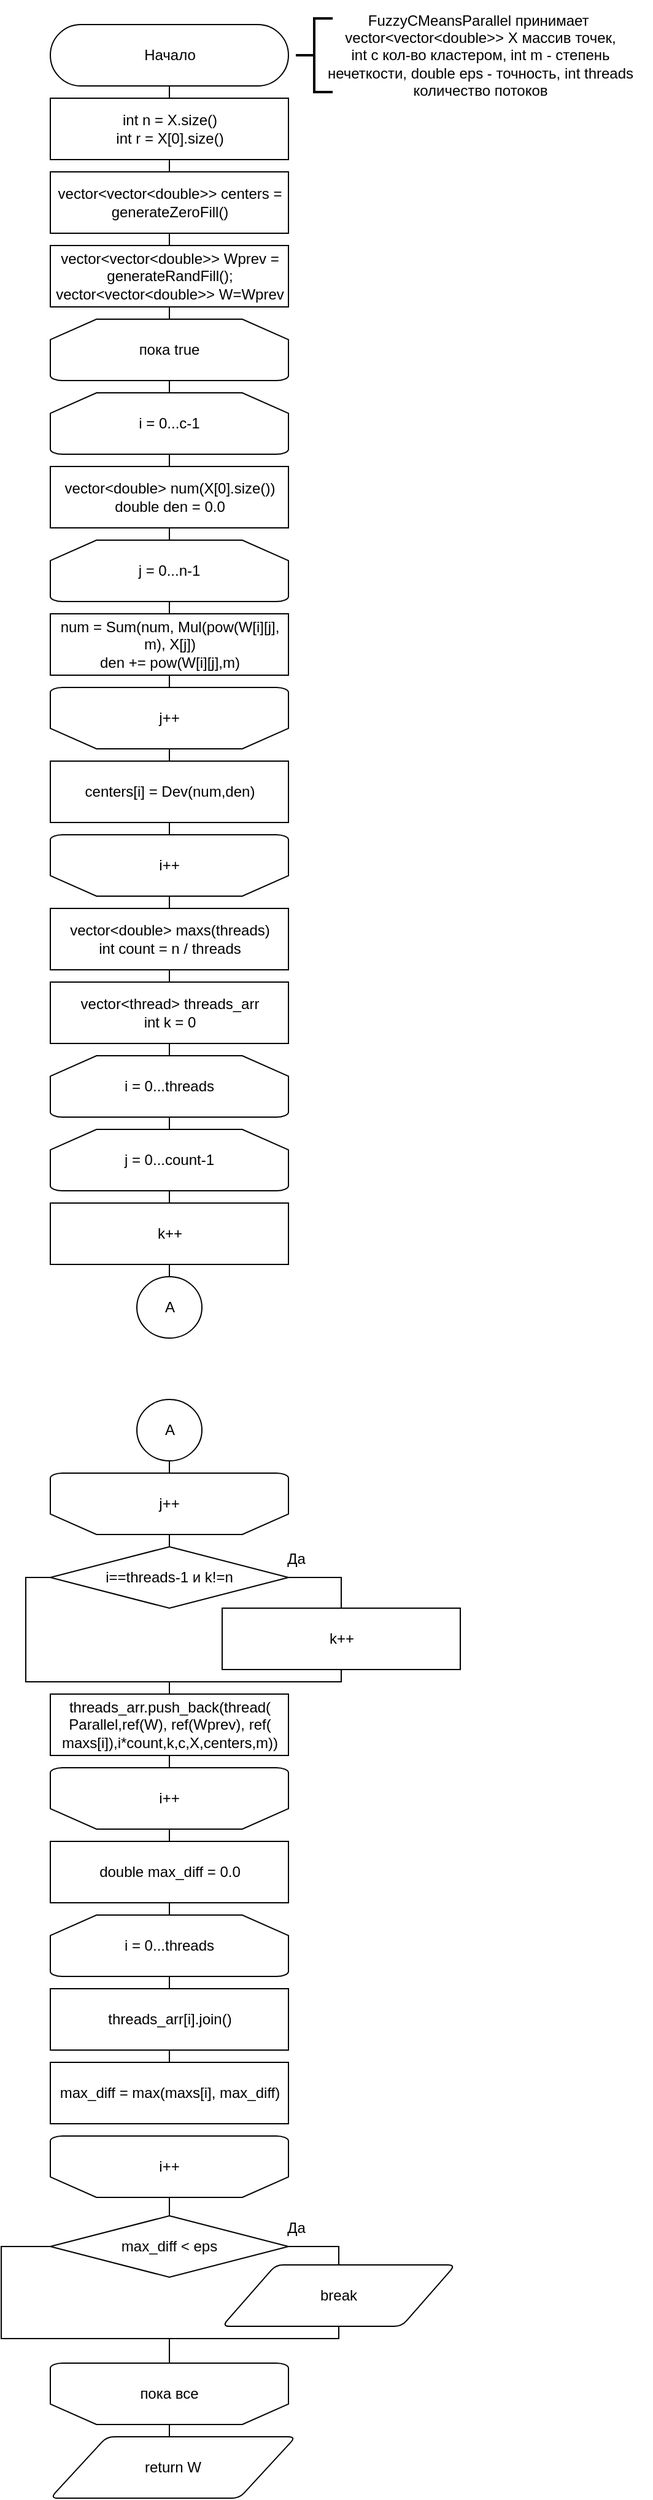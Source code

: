 <mxfile version="20.3.0" type="device"><diagram id="6-sRw551NfwKQKNmtES5" name="Страница 1"><mxGraphModel dx="2102" dy="1333" grid="1" gridSize="10" guides="1" tooltips="1" connect="1" arrows="1" fold="1" page="1" pageScale="1" pageWidth="827" pageHeight="1169" math="0" shadow="0"><root><mxCell id="0"/><mxCell id="1" parent="0"/><mxCell id="_lq_7I0KFLJ2roasBYDh-2" value="Начало" style="html=1;dashed=0;whitespace=wrap;shape=mxgraph.dfd.start" vertex="1" parent="1"><mxGeometry x="300" y="60" width="194" height="50" as="geometry"/></mxCell><mxCell id="_lq_7I0KFLJ2roasBYDh-3" style="edgeStyle=orthogonalEdgeStyle;rounded=0;orthogonalLoop=1;jettySize=auto;html=1;exitX=0.5;exitY=0;exitDx=0;exitDy=0;entryX=0.5;entryY=0.5;entryDx=0;entryDy=25;entryPerimeter=0;endArrow=none;endFill=0;" edge="1" parent="1" source="_lq_7I0KFLJ2roasBYDh-4" target="_lq_7I0KFLJ2roasBYDh-2"><mxGeometry relative="1" as="geometry"/></mxCell><mxCell id="_lq_7I0KFLJ2roasBYDh-4" value="int n = X.size()&lt;br&gt;int r = X[0].size()" style="html=1;dashed=0;whitespace=wrap;" vertex="1" parent="1"><mxGeometry x="300" y="120" width="194" height="50" as="geometry"/></mxCell><mxCell id="_lq_7I0KFLJ2roasBYDh-5" value="" style="strokeWidth=2;html=1;shape=mxgraph.flowchart.annotation_2;align=left;labelPosition=right;pointerEvents=1;" vertex="1" parent="1"><mxGeometry x="500" y="55" width="30" height="60" as="geometry"/></mxCell><mxCell id="_lq_7I0KFLJ2roasBYDh-6" value="FuzzyCMeansParallel принимает&amp;nbsp;&lt;br&gt;vector&amp;lt;vector&amp;lt;double&amp;gt;&amp;gt; X массив точек,&lt;br&gt;int c кол-во кластером, int m - степень&lt;br&gt;нечеткости, double eps - точность, int threads&lt;br&gt;количество потоков" style="text;html=1;align=center;verticalAlign=middle;resizable=0;points=[];autosize=1;strokeColor=none;fillColor=none;" vertex="1" parent="1"><mxGeometry x="510" y="40" width="280" height="90" as="geometry"/></mxCell><mxCell id="_lq_7I0KFLJ2roasBYDh-7" style="edgeStyle=orthogonalEdgeStyle;rounded=0;orthogonalLoop=1;jettySize=auto;html=1;exitX=0.5;exitY=0;exitDx=0;exitDy=0;entryX=0.5;entryY=1;entryDx=0;entryDy=0;endArrow=none;endFill=0;" edge="1" parent="1" source="_lq_7I0KFLJ2roasBYDh-8" target="_lq_7I0KFLJ2roasBYDh-4"><mxGeometry relative="1" as="geometry"/></mxCell><mxCell id="_lq_7I0KFLJ2roasBYDh-8" value="vector&amp;lt;vector&amp;lt;double&amp;gt;&amp;gt; centers =&lt;br&gt;generateZeroFill()" style="html=1;dashed=0;whitespace=wrap;" vertex="1" parent="1"><mxGeometry x="300" y="180" width="194" height="50" as="geometry"/></mxCell><mxCell id="_lq_7I0KFLJ2roasBYDh-9" style="edgeStyle=orthogonalEdgeStyle;rounded=0;orthogonalLoop=1;jettySize=auto;html=1;exitX=0.5;exitY=0;exitDx=0;exitDy=0;entryX=0.5;entryY=1;entryDx=0;entryDy=0;endArrow=none;endFill=0;" edge="1" parent="1" source="_lq_7I0KFLJ2roasBYDh-10" target="_lq_7I0KFLJ2roasBYDh-8"><mxGeometry relative="1" as="geometry"/></mxCell><mxCell id="_lq_7I0KFLJ2roasBYDh-10" value="vector&amp;lt;vector&amp;lt;double&amp;gt;&amp;gt; Wprev =&lt;br&gt;generateRandFill();&lt;br&gt;vector&amp;lt;vector&amp;lt;double&amp;gt;&amp;gt; W=Wprev" style="html=1;dashed=0;whitespace=wrap;" vertex="1" parent="1"><mxGeometry x="300" y="240" width="194" height="50" as="geometry"/></mxCell><mxCell id="_lq_7I0KFLJ2roasBYDh-11" style="edgeStyle=orthogonalEdgeStyle;rounded=0;orthogonalLoop=1;jettySize=auto;html=1;exitX=0.5;exitY=0;exitDx=0;exitDy=0;exitPerimeter=0;entryX=0.5;entryY=1;entryDx=0;entryDy=0;endArrow=none;endFill=0;" edge="1" parent="1" source="_lq_7I0KFLJ2roasBYDh-12" target="_lq_7I0KFLJ2roasBYDh-10"><mxGeometry relative="1" as="geometry"/></mxCell><mxCell id="_lq_7I0KFLJ2roasBYDh-12" value="пока true" style="strokeWidth=1;html=1;shape=mxgraph.flowchart.loop_limit;whiteSpace=wrap;" vertex="1" parent="1"><mxGeometry x="300" y="300" width="194" height="50" as="geometry"/></mxCell><mxCell id="_lq_7I0KFLJ2roasBYDh-13" style="edgeStyle=orthogonalEdgeStyle;rounded=0;orthogonalLoop=1;jettySize=auto;html=1;exitX=0.5;exitY=0;exitDx=0;exitDy=0;exitPerimeter=0;entryX=0.5;entryY=1;entryDx=0;entryDy=0;entryPerimeter=0;endArrow=none;endFill=0;" edge="1" parent="1" source="_lq_7I0KFLJ2roasBYDh-15" target="_lq_7I0KFLJ2roasBYDh-12"><mxGeometry relative="1" as="geometry"/></mxCell><mxCell id="_lq_7I0KFLJ2roasBYDh-14" style="edgeStyle=orthogonalEdgeStyle;rounded=0;orthogonalLoop=1;jettySize=auto;html=1;exitX=0.5;exitY=1;exitDx=0;exitDy=0;exitPerimeter=0;entryX=0.5;entryY=0;entryDx=0;entryDy=0;endArrow=none;endFill=0;" edge="1" parent="1" source="_lq_7I0KFLJ2roasBYDh-15" target="_lq_7I0KFLJ2roasBYDh-17"><mxGeometry relative="1" as="geometry"/></mxCell><mxCell id="_lq_7I0KFLJ2roasBYDh-15" value="i = 0...c-1" style="strokeWidth=1;html=1;shape=mxgraph.flowchart.loop_limit;whiteSpace=wrap;" vertex="1" parent="1"><mxGeometry x="300" y="360" width="194" height="50" as="geometry"/></mxCell><mxCell id="_lq_7I0KFLJ2roasBYDh-16" style="edgeStyle=orthogonalEdgeStyle;rounded=0;orthogonalLoop=1;jettySize=auto;html=1;exitX=0.5;exitY=1;exitDx=0;exitDy=0;entryX=0.5;entryY=0;entryDx=0;entryDy=0;entryPerimeter=0;endArrow=none;endFill=0;" edge="1" parent="1" source="_lq_7I0KFLJ2roasBYDh-17" target="_lq_7I0KFLJ2roasBYDh-18"><mxGeometry relative="1" as="geometry"/></mxCell><mxCell id="_lq_7I0KFLJ2roasBYDh-17" value="vector&amp;lt;double&amp;gt; num(X[0].size())&lt;br&gt;double den = 0.0" style="html=1;dashed=0;whitespace=wrap;" vertex="1" parent="1"><mxGeometry x="300" y="420" width="194" height="50" as="geometry"/></mxCell><mxCell id="_lq_7I0KFLJ2roasBYDh-18" value="j = 0...n-1" style="strokeWidth=1;html=1;shape=mxgraph.flowchart.loop_limit;whiteSpace=wrap;" vertex="1" parent="1"><mxGeometry x="300" y="480" width="194" height="50" as="geometry"/></mxCell><mxCell id="_lq_7I0KFLJ2roasBYDh-19" style="edgeStyle=orthogonalEdgeStyle;rounded=0;orthogonalLoop=1;jettySize=auto;html=1;exitX=0.5;exitY=0;exitDx=0;exitDy=0;entryX=0.5;entryY=1;entryDx=0;entryDy=0;entryPerimeter=0;endArrow=none;endFill=0;" edge="1" parent="1" source="_lq_7I0KFLJ2roasBYDh-20" target="_lq_7I0KFLJ2roasBYDh-18"><mxGeometry relative="1" as="geometry"/></mxCell><mxCell id="_lq_7I0KFLJ2roasBYDh-20" value="num = Sum(num, Mul(pow(W[i][j],&lt;br&gt;m), X[j])&lt;br&gt;den += pow(W[i][j],m)" style="html=1;dashed=0;whitespace=wrap;" vertex="1" parent="1"><mxGeometry x="300" y="540" width="194" height="50" as="geometry"/></mxCell><mxCell id="_lq_7I0KFLJ2roasBYDh-21" style="edgeStyle=orthogonalEdgeStyle;rounded=0;orthogonalLoop=1;jettySize=auto;html=1;exitX=0.5;exitY=1;exitDx=0;exitDy=0;exitPerimeter=0;entryX=0.5;entryY=1;entryDx=0;entryDy=0;endArrow=none;endFill=0;" edge="1" parent="1" source="_lq_7I0KFLJ2roasBYDh-22" target="_lq_7I0KFLJ2roasBYDh-20"><mxGeometry relative="1" as="geometry"/></mxCell><mxCell id="_lq_7I0KFLJ2roasBYDh-22" value="j++" style="strokeWidth=1;html=1;shape=mxgraph.flowchart.loop_limit;whiteSpace=wrap;direction=west;" vertex="1" parent="1"><mxGeometry x="300" y="600" width="194" height="50" as="geometry"/></mxCell><mxCell id="_lq_7I0KFLJ2roasBYDh-23" style="edgeStyle=orthogonalEdgeStyle;rounded=0;orthogonalLoop=1;jettySize=auto;html=1;exitX=0.5;exitY=0;exitDx=0;exitDy=0;entryX=0.5;entryY=0;entryDx=0;entryDy=0;entryPerimeter=0;endArrow=none;endFill=0;" edge="1" parent="1" source="_lq_7I0KFLJ2roasBYDh-24" target="_lq_7I0KFLJ2roasBYDh-22"><mxGeometry relative="1" as="geometry"/></mxCell><mxCell id="_lq_7I0KFLJ2roasBYDh-24" value="centers[i] = Dev(num,den)" style="html=1;dashed=0;whitespace=wrap;" vertex="1" parent="1"><mxGeometry x="300" y="660" width="194" height="50" as="geometry"/></mxCell><mxCell id="_lq_7I0KFLJ2roasBYDh-25" style="edgeStyle=orthogonalEdgeStyle;rounded=0;orthogonalLoop=1;jettySize=auto;html=1;exitX=0.5;exitY=1;exitDx=0;exitDy=0;exitPerimeter=0;entryX=0.5;entryY=1;entryDx=0;entryDy=0;endArrow=none;endFill=0;" edge="1" parent="1" source="_lq_7I0KFLJ2roasBYDh-26" target="_lq_7I0KFLJ2roasBYDh-24"><mxGeometry relative="1" as="geometry"/></mxCell><mxCell id="_lq_7I0KFLJ2roasBYDh-26" value="i++" style="strokeWidth=1;html=1;shape=mxgraph.flowchart.loop_limit;whiteSpace=wrap;direction=west;" vertex="1" parent="1"><mxGeometry x="300" y="720" width="194" height="50" as="geometry"/></mxCell><mxCell id="_lq_7I0KFLJ2roasBYDh-27" style="edgeStyle=orthogonalEdgeStyle;rounded=0;orthogonalLoop=1;jettySize=auto;html=1;exitX=0.5;exitY=0;exitDx=0;exitDy=0;entryX=0.5;entryY=0;entryDx=0;entryDy=0;entryPerimeter=0;endArrow=none;endFill=0;" edge="1" parent="1" source="_lq_7I0KFLJ2roasBYDh-28" target="_lq_7I0KFLJ2roasBYDh-26"><mxGeometry relative="1" as="geometry"/></mxCell><mxCell id="_lq_7I0KFLJ2roasBYDh-28" value="vector&amp;lt;double&amp;gt; maxs(threads)&lt;br&gt;int count = n / threads" style="html=1;dashed=0;whitespace=wrap;" vertex="1" parent="1"><mxGeometry x="300" y="780" width="194" height="50" as="geometry"/></mxCell><mxCell id="_lq_7I0KFLJ2roasBYDh-64" style="edgeStyle=orthogonalEdgeStyle;rounded=0;orthogonalLoop=1;jettySize=auto;html=1;exitX=0.5;exitY=0;exitDx=0;exitDy=0;exitPerimeter=0;entryX=0.5;entryY=1;entryDx=0;entryDy=0;endArrow=none;endFill=0;" edge="1" parent="1" source="_lq_7I0KFLJ2roasBYDh-30" target="_lq_7I0KFLJ2roasBYDh-62"><mxGeometry relative="1" as="geometry"/></mxCell><mxCell id="_lq_7I0KFLJ2roasBYDh-30" value="i = 0...threads" style="strokeWidth=1;html=1;shape=mxgraph.flowchart.loop_limit;whiteSpace=wrap;" vertex="1" parent="1"><mxGeometry x="300" y="900" width="194" height="50" as="geometry"/></mxCell><mxCell id="_lq_7I0KFLJ2roasBYDh-31" style="edgeStyle=orthogonalEdgeStyle;rounded=0;orthogonalLoop=1;jettySize=auto;html=1;exitX=0.5;exitY=0;exitDx=0;exitDy=0;exitPerimeter=0;entryX=0.5;entryY=1;entryDx=0;entryDy=0;entryPerimeter=0;endArrow=none;endFill=0;" edge="1" parent="1" source="_lq_7I0KFLJ2roasBYDh-32" target="_lq_7I0KFLJ2roasBYDh-30"><mxGeometry relative="1" as="geometry"/></mxCell><mxCell id="_lq_7I0KFLJ2roasBYDh-32" value="j = 0...count-1" style="strokeWidth=1;html=1;shape=mxgraph.flowchart.loop_limit;whiteSpace=wrap;" vertex="1" parent="1"><mxGeometry x="300" y="960" width="194" height="50" as="geometry"/></mxCell><mxCell id="_lq_7I0KFLJ2roasBYDh-33" style="edgeStyle=orthogonalEdgeStyle;rounded=0;orthogonalLoop=1;jettySize=auto;html=1;exitX=0.5;exitY=0;exitDx=0;exitDy=0;entryX=0.5;entryY=1;entryDx=0;entryDy=0;entryPerimeter=0;endArrow=none;endFill=0;" edge="1" parent="1" source="_lq_7I0KFLJ2roasBYDh-34" target="_lq_7I0KFLJ2roasBYDh-32"><mxGeometry relative="1" as="geometry"/></mxCell><mxCell id="_lq_7I0KFLJ2roasBYDh-65" style="edgeStyle=orthogonalEdgeStyle;rounded=0;orthogonalLoop=1;jettySize=auto;html=1;exitX=0.5;exitY=1;exitDx=0;exitDy=0;entryX=0.5;entryY=0;entryDx=0;entryDy=0;entryPerimeter=0;endArrow=none;endFill=0;" edge="1" parent="1" source="_lq_7I0KFLJ2roasBYDh-34" target="_lq_7I0KFLJ2roasBYDh-40"><mxGeometry relative="1" as="geometry"/></mxCell><mxCell id="_lq_7I0KFLJ2roasBYDh-34" value="k++" style="html=1;dashed=0;whitespace=wrap;" vertex="1" parent="1"><mxGeometry x="300" y="1020" width="194" height="50" as="geometry"/></mxCell><mxCell id="_lq_7I0KFLJ2roasBYDh-40" value="A" style="strokeWidth=1;html=1;shape=mxgraph.flowchart.start_2;whiteSpace=wrap;" vertex="1" parent="1"><mxGeometry x="370.5" y="1080" width="53" height="50" as="geometry"/></mxCell><mxCell id="_lq_7I0KFLJ2roasBYDh-67" style="edgeStyle=orthogonalEdgeStyle;rounded=0;orthogonalLoop=1;jettySize=auto;html=1;exitX=0.5;exitY=1;exitDx=0;exitDy=0;exitPerimeter=0;entryX=0.5;entryY=1;entryDx=0;entryDy=0;entryPerimeter=0;endArrow=none;endFill=0;" edge="1" parent="1" source="_lq_7I0KFLJ2roasBYDh-41" target="_lq_7I0KFLJ2roasBYDh-66"><mxGeometry relative="1" as="geometry"/></mxCell><mxCell id="_lq_7I0KFLJ2roasBYDh-41" value="A" style="strokeWidth=1;html=1;shape=mxgraph.flowchart.start_2;whiteSpace=wrap;" vertex="1" parent="1"><mxGeometry x="370.5" y="1180" width="53" height="50" as="geometry"/></mxCell><mxCell id="_lq_7I0KFLJ2roasBYDh-77" style="edgeStyle=orthogonalEdgeStyle;rounded=0;orthogonalLoop=1;jettySize=auto;html=1;exitX=0.5;exitY=1;exitDx=0;exitDy=0;exitPerimeter=0;entryX=0.5;entryY=1;entryDx=0;entryDy=0;endArrow=none;endFill=0;" edge="1" parent="1" source="_lq_7I0KFLJ2roasBYDh-43" target="_lq_7I0KFLJ2roasBYDh-75"><mxGeometry relative="1" as="geometry"/></mxCell><mxCell id="_lq_7I0KFLJ2roasBYDh-43" value="i++" style="strokeWidth=1;html=1;shape=mxgraph.flowchart.loop_limit;whiteSpace=wrap;direction=west;" vertex="1" parent="1"><mxGeometry x="300" y="1480" width="194" height="50" as="geometry"/></mxCell><mxCell id="_lq_7I0KFLJ2roasBYDh-82" style="edgeStyle=orthogonalEdgeStyle;rounded=0;orthogonalLoop=1;jettySize=auto;html=1;exitX=0.5;exitY=0;exitDx=0;exitDy=0;endArrow=none;endFill=0;" edge="1" parent="1" source="_lq_7I0KFLJ2roasBYDh-45" target="_lq_7I0KFLJ2roasBYDh-80"><mxGeometry relative="1" as="geometry"/></mxCell><mxCell id="_lq_7I0KFLJ2roasBYDh-45" value="threads_arr[i].join()" style="html=1;dashed=0;whitespace=wrap;" vertex="1" parent="1"><mxGeometry x="300" y="1660" width="194" height="50" as="geometry"/></mxCell><mxCell id="_lq_7I0KFLJ2roasBYDh-46" style="edgeStyle=orthogonalEdgeStyle;rounded=0;orthogonalLoop=1;jettySize=auto;html=1;exitX=0.5;exitY=0;exitDx=0;exitDy=0;entryX=0.5;entryY=1;entryDx=0;entryDy=0;endArrow=none;endFill=0;" edge="1" parent="1" source="_lq_7I0KFLJ2roasBYDh-47" target="_lq_7I0KFLJ2roasBYDh-45"><mxGeometry relative="1" as="geometry"/></mxCell><mxCell id="_lq_7I0KFLJ2roasBYDh-47" value="max_diff = max(maxs[i], max_diff)" style="html=1;dashed=0;whitespace=wrap;" vertex="1" parent="1"><mxGeometry x="300" y="1720" width="194" height="50" as="geometry"/></mxCell><mxCell id="_lq_7I0KFLJ2roasBYDh-51" value="i++" style="strokeWidth=1;html=1;shape=mxgraph.flowchart.loop_limit;whiteSpace=wrap;direction=west;" vertex="1" parent="1"><mxGeometry x="300" y="1780" width="194" height="50" as="geometry"/></mxCell><mxCell id="_lq_7I0KFLJ2roasBYDh-52" style="edgeStyle=orthogonalEdgeStyle;rounded=0;orthogonalLoop=1;jettySize=auto;html=1;exitX=0.5;exitY=0;exitDx=0;exitDy=0;exitPerimeter=0;entryX=0.5;entryY=0;entryDx=0;entryDy=0;entryPerimeter=0;endArrow=none;endFill=0;" edge="1" parent="1" source="_lq_7I0KFLJ2roasBYDh-55" target="_lq_7I0KFLJ2roasBYDh-51"><mxGeometry relative="1" as="geometry"/></mxCell><mxCell id="_lq_7I0KFLJ2roasBYDh-53" style="edgeStyle=orthogonalEdgeStyle;rounded=0;orthogonalLoop=1;jettySize=auto;html=1;exitX=1;exitY=0.5;exitDx=0;exitDy=0;exitPerimeter=0;entryX=0.5;entryY=0;entryDx=0;entryDy=0;endArrow=none;endFill=0;" edge="1" parent="1" source="_lq_7I0KFLJ2roasBYDh-55" target="_lq_7I0KFLJ2roasBYDh-57"><mxGeometry relative="1" as="geometry"><Array as="points"><mxPoint x="535" y="1870"/></Array></mxGeometry></mxCell><mxCell id="_lq_7I0KFLJ2roasBYDh-54" style="edgeStyle=orthogonalEdgeStyle;rounded=0;orthogonalLoop=1;jettySize=auto;html=1;exitX=0;exitY=0.5;exitDx=0;exitDy=0;exitPerimeter=0;endArrow=none;endFill=0;" edge="1" parent="1" source="_lq_7I0KFLJ2roasBYDh-55"><mxGeometry relative="1" as="geometry"><mxPoint x="410" y="1945" as="targetPoint"/><Array as="points"><mxPoint x="260" y="1870"/><mxPoint x="260" y="1945"/></Array></mxGeometry></mxCell><mxCell id="_lq_7I0KFLJ2roasBYDh-55" value="max_diff &amp;lt; eps" style="strokeWidth=1;html=1;shape=mxgraph.flowchart.decision;whiteSpace=wrap;" vertex="1" parent="1"><mxGeometry x="300" y="1845" width="194" height="50" as="geometry"/></mxCell><mxCell id="_lq_7I0KFLJ2roasBYDh-56" style="edgeStyle=orthogonalEdgeStyle;rounded=0;orthogonalLoop=1;jettySize=auto;html=1;exitX=0.5;exitY=1;exitDx=0;exitDy=0;entryX=0.5;entryY=1;entryDx=0;entryDy=0;entryPerimeter=0;endArrow=none;endFill=0;" edge="1" parent="1" source="_lq_7I0KFLJ2roasBYDh-57" target="_lq_7I0KFLJ2roasBYDh-59"><mxGeometry relative="1" as="geometry"><Array as="points"><mxPoint x="535" y="1945"/><mxPoint x="397" y="1945"/></Array></mxGeometry></mxCell><mxCell id="_lq_7I0KFLJ2roasBYDh-57" value="break" style="shape=parallelogram;html=1;strokeWidth=1;perimeter=parallelogramPerimeter;whiteSpace=wrap;rounded=1;arcSize=12;size=0.23;" vertex="1" parent="1"><mxGeometry x="440" y="1885" width="190" height="50" as="geometry"/></mxCell><mxCell id="_lq_7I0KFLJ2roasBYDh-58" value="Да" style="text;html=1;align=center;verticalAlign=middle;resizable=0;points=[];autosize=1;strokeColor=none;fillColor=none;" vertex="1" parent="1"><mxGeometry x="480" y="1840" width="40" height="30" as="geometry"/></mxCell><mxCell id="_lq_7I0KFLJ2roasBYDh-59" value="пока все" style="strokeWidth=1;html=1;shape=mxgraph.flowchart.loop_limit;whiteSpace=wrap;direction=west;" vertex="1" parent="1"><mxGeometry x="300" y="1965" width="194" height="50" as="geometry"/></mxCell><mxCell id="_lq_7I0KFLJ2roasBYDh-60" style="edgeStyle=orthogonalEdgeStyle;rounded=0;orthogonalLoop=1;jettySize=auto;html=1;exitX=0.5;exitY=0;exitDx=0;exitDy=0;entryX=0.5;entryY=0;entryDx=0;entryDy=0;entryPerimeter=0;endArrow=none;endFill=0;" edge="1" parent="1" source="_lq_7I0KFLJ2roasBYDh-61" target="_lq_7I0KFLJ2roasBYDh-59"><mxGeometry relative="1" as="geometry"/></mxCell><mxCell id="_lq_7I0KFLJ2roasBYDh-61" value="return W" style="shape=parallelogram;html=1;strokeWidth=1;perimeter=parallelogramPerimeter;whiteSpace=wrap;rounded=1;arcSize=12;size=0.23;" vertex="1" parent="1"><mxGeometry x="300" y="2025" width="200" height="50" as="geometry"/></mxCell><mxCell id="_lq_7I0KFLJ2roasBYDh-63" style="edgeStyle=orthogonalEdgeStyle;rounded=0;orthogonalLoop=1;jettySize=auto;html=1;exitX=0.5;exitY=0;exitDx=0;exitDy=0;entryX=0.5;entryY=1;entryDx=0;entryDy=0;endArrow=none;endFill=0;" edge="1" parent="1" source="_lq_7I0KFLJ2roasBYDh-62" target="_lq_7I0KFLJ2roasBYDh-28"><mxGeometry relative="1" as="geometry"/></mxCell><mxCell id="_lq_7I0KFLJ2roasBYDh-62" value="vector&amp;lt;thread&amp;gt; threads_arr&lt;br&gt;int k = 0" style="html=1;dashed=0;whitespace=wrap;" vertex="1" parent="1"><mxGeometry x="300" y="840" width="194" height="50" as="geometry"/></mxCell><mxCell id="_lq_7I0KFLJ2roasBYDh-66" value="j++" style="strokeWidth=1;html=1;shape=mxgraph.flowchart.loop_limit;whiteSpace=wrap;direction=west;" vertex="1" parent="1"><mxGeometry x="300" y="1240" width="194" height="50" as="geometry"/></mxCell><mxCell id="_lq_7I0KFLJ2roasBYDh-70" style="edgeStyle=orthogonalEdgeStyle;rounded=0;orthogonalLoop=1;jettySize=auto;html=1;exitX=1;exitY=0.5;exitDx=0;exitDy=0;exitPerimeter=0;entryX=0.5;entryY=0;entryDx=0;entryDy=0;endArrow=none;endFill=0;" edge="1" parent="1" source="_lq_7I0KFLJ2roasBYDh-68" target="_lq_7I0KFLJ2roasBYDh-69"><mxGeometry relative="1" as="geometry"/></mxCell><mxCell id="_lq_7I0KFLJ2roasBYDh-71" style="edgeStyle=orthogonalEdgeStyle;rounded=0;orthogonalLoop=1;jettySize=auto;html=1;exitX=0.5;exitY=0;exitDx=0;exitDy=0;exitPerimeter=0;entryX=0.5;entryY=0;entryDx=0;entryDy=0;entryPerimeter=0;endArrow=none;endFill=0;" edge="1" parent="1" source="_lq_7I0KFLJ2roasBYDh-68" target="_lq_7I0KFLJ2roasBYDh-66"><mxGeometry relative="1" as="geometry"/></mxCell><mxCell id="_lq_7I0KFLJ2roasBYDh-73" style="edgeStyle=orthogonalEdgeStyle;rounded=0;orthogonalLoop=1;jettySize=auto;html=1;exitX=0;exitY=0.5;exitDx=0;exitDy=0;exitPerimeter=0;endArrow=none;endFill=0;" edge="1" parent="1" source="_lq_7I0KFLJ2roasBYDh-68"><mxGeometry relative="1" as="geometry"><mxPoint x="420" y="1410" as="targetPoint"/><Array as="points"><mxPoint x="280" y="1325"/><mxPoint x="280" y="1410"/></Array></mxGeometry></mxCell><mxCell id="_lq_7I0KFLJ2roasBYDh-68" value="i==threads-1 и k!=n" style="strokeWidth=1;html=1;shape=mxgraph.flowchart.decision;whiteSpace=wrap;" vertex="1" parent="1"><mxGeometry x="300" y="1300" width="194" height="50" as="geometry"/></mxCell><mxCell id="_lq_7I0KFLJ2roasBYDh-76" style="edgeStyle=orthogonalEdgeStyle;rounded=0;orthogonalLoop=1;jettySize=auto;html=1;exitX=0.5;exitY=1;exitDx=0;exitDy=0;entryX=0.5;entryY=0;entryDx=0;entryDy=0;endArrow=none;endFill=0;" edge="1" parent="1" source="_lq_7I0KFLJ2roasBYDh-69" target="_lq_7I0KFLJ2roasBYDh-75"><mxGeometry relative="1" as="geometry"><Array as="points"><mxPoint x="537" y="1410"/><mxPoint x="397" y="1410"/></Array></mxGeometry></mxCell><mxCell id="_lq_7I0KFLJ2roasBYDh-69" value="k++" style="html=1;dashed=0;whitespace=wrap;" vertex="1" parent="1"><mxGeometry x="440" y="1350" width="194" height="50" as="geometry"/></mxCell><mxCell id="_lq_7I0KFLJ2roasBYDh-74" value="Да" style="text;html=1;align=center;verticalAlign=middle;resizable=0;points=[];autosize=1;strokeColor=none;fillColor=none;" vertex="1" parent="1"><mxGeometry x="480" y="1295" width="40" height="30" as="geometry"/></mxCell><mxCell id="_lq_7I0KFLJ2roasBYDh-75" value="threads_arr.push_back(thread(&lt;br&gt;Parallel,ref(W), ref(Wprev), ref(&lt;br&gt;maxs[i]),i*count,k,c,X,centers,m))" style="html=1;dashed=0;whitespace=wrap;" vertex="1" parent="1"><mxGeometry x="300" y="1420" width="194" height="50" as="geometry"/></mxCell><mxCell id="_lq_7I0KFLJ2roasBYDh-79" style="edgeStyle=orthogonalEdgeStyle;rounded=0;orthogonalLoop=1;jettySize=auto;html=1;exitX=0.5;exitY=0;exitDx=0;exitDy=0;entryX=0.5;entryY=0;entryDx=0;entryDy=0;entryPerimeter=0;endArrow=none;endFill=0;" edge="1" parent="1" source="_lq_7I0KFLJ2roasBYDh-78" target="_lq_7I0KFLJ2roasBYDh-43"><mxGeometry relative="1" as="geometry"/></mxCell><mxCell id="_lq_7I0KFLJ2roasBYDh-78" value="double max_diff = 0.0" style="html=1;dashed=0;whitespace=wrap;" vertex="1" parent="1"><mxGeometry x="300" y="1540" width="194" height="50" as="geometry"/></mxCell><mxCell id="_lq_7I0KFLJ2roasBYDh-81" style="edgeStyle=orthogonalEdgeStyle;rounded=0;orthogonalLoop=1;jettySize=auto;html=1;exitX=0.5;exitY=0;exitDx=0;exitDy=0;exitPerimeter=0;entryX=0.5;entryY=1;entryDx=0;entryDy=0;endArrow=none;endFill=0;" edge="1" parent="1" source="_lq_7I0KFLJ2roasBYDh-80" target="_lq_7I0KFLJ2roasBYDh-78"><mxGeometry relative="1" as="geometry"/></mxCell><mxCell id="_lq_7I0KFLJ2roasBYDh-80" value="i = 0...threads" style="strokeWidth=1;html=1;shape=mxgraph.flowchart.loop_limit;whiteSpace=wrap;" vertex="1" parent="1"><mxGeometry x="300" y="1600" width="194" height="50" as="geometry"/></mxCell></root></mxGraphModel></diagram></mxfile>